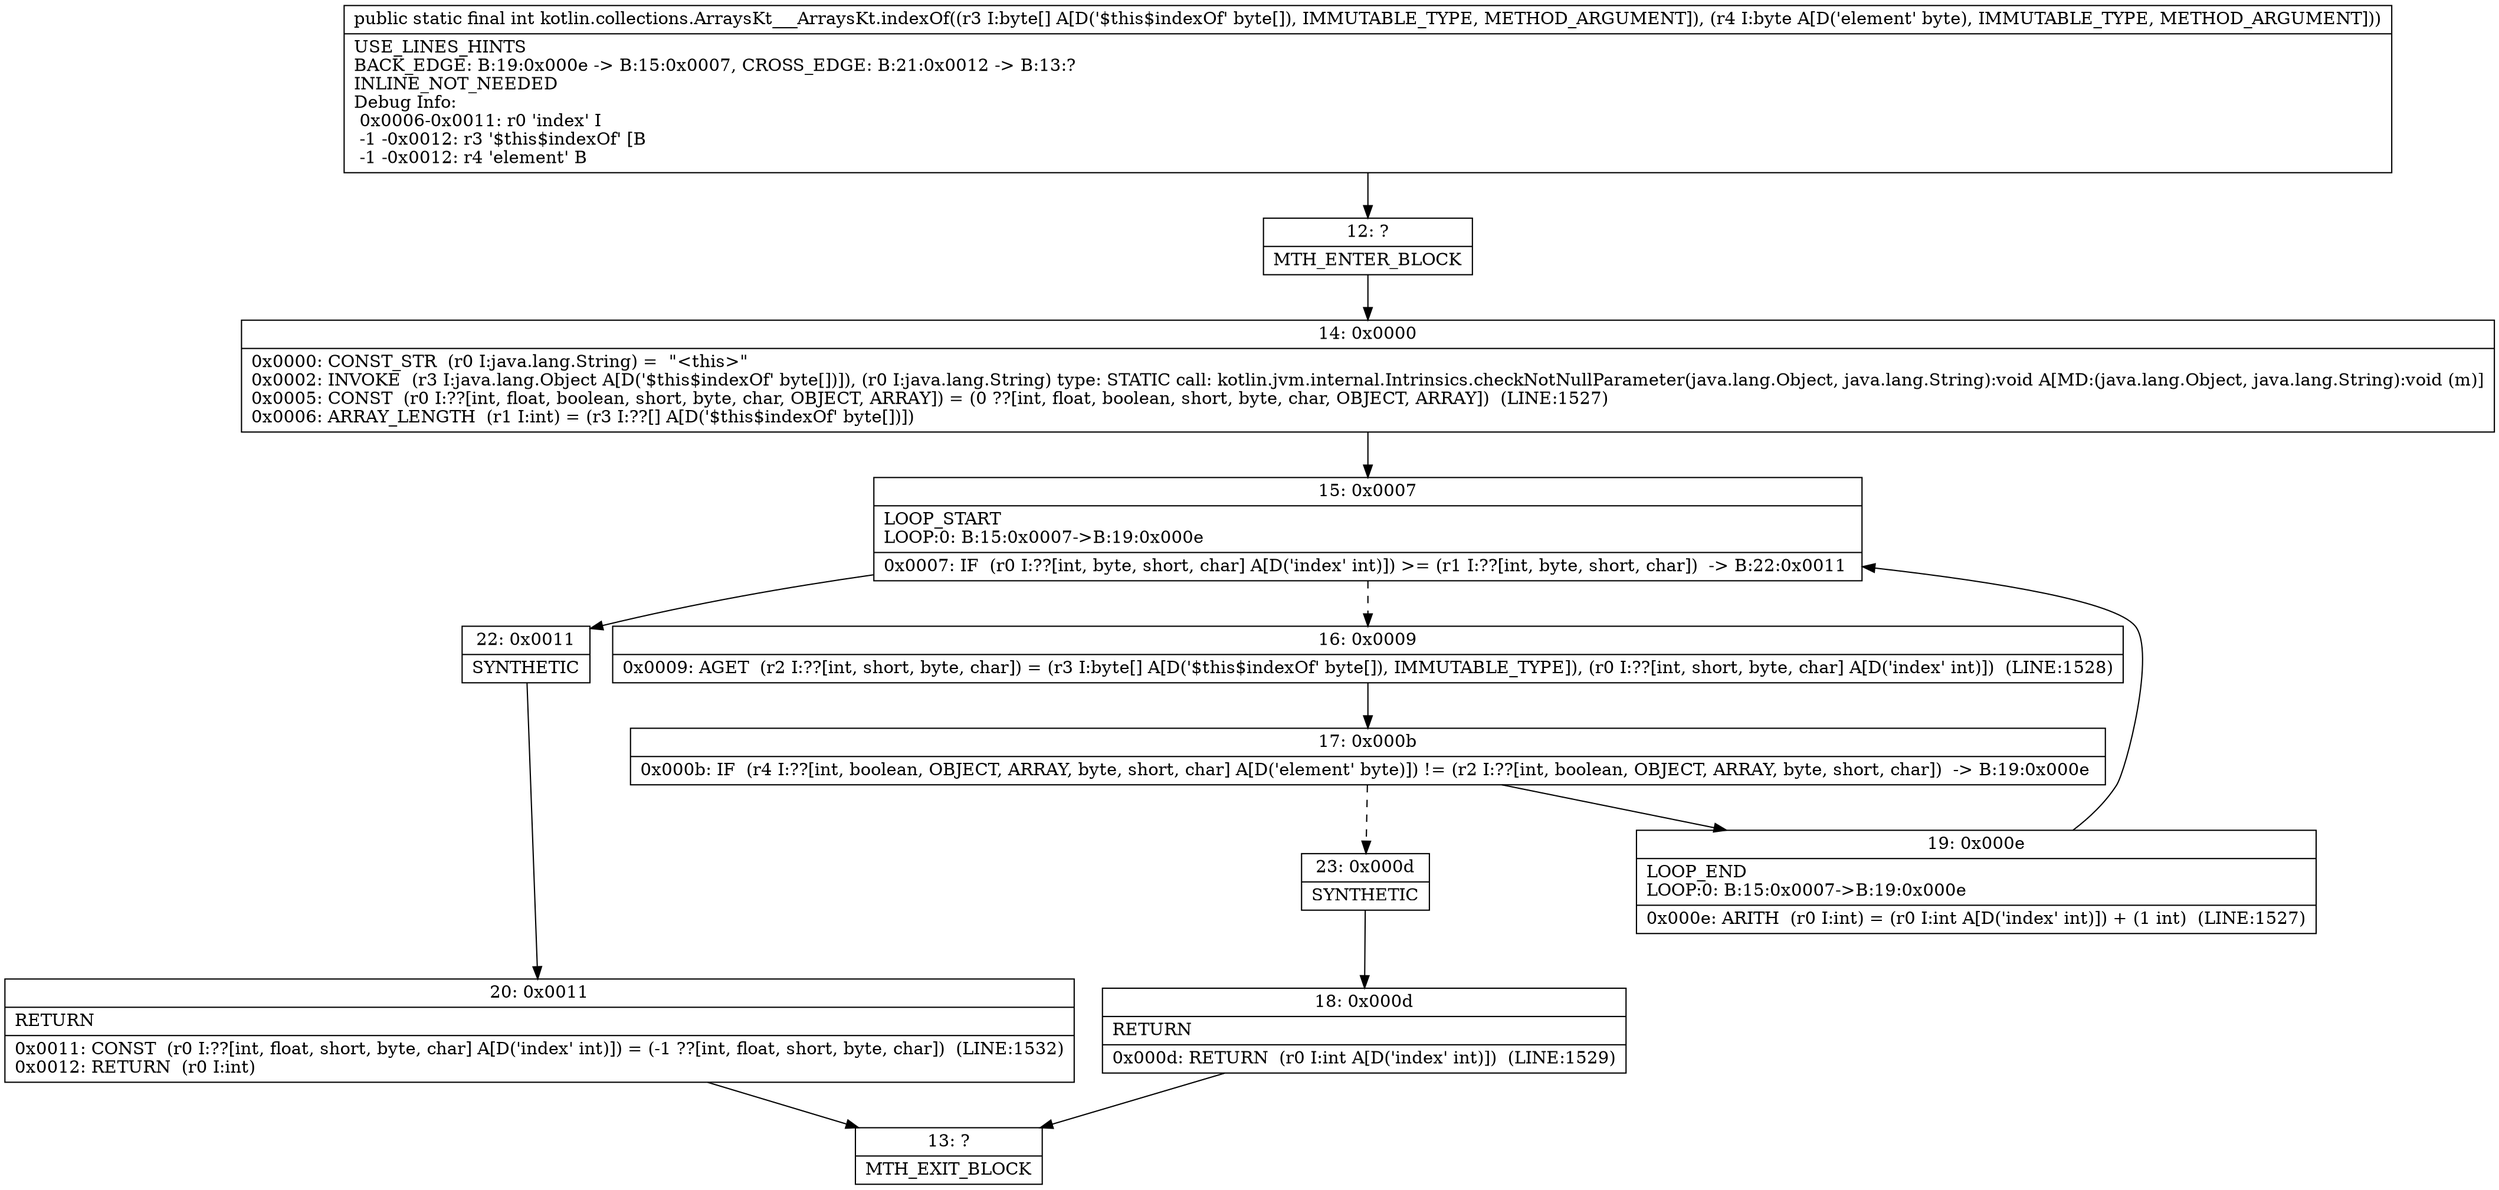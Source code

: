 digraph "CFG forkotlin.collections.ArraysKt___ArraysKt.indexOf([BB)I" {
Node_12 [shape=record,label="{12\:\ ?|MTH_ENTER_BLOCK\l}"];
Node_14 [shape=record,label="{14\:\ 0x0000|0x0000: CONST_STR  (r0 I:java.lang.String) =  \"\<this\>\" \l0x0002: INVOKE  (r3 I:java.lang.Object A[D('$this$indexOf' byte[])]), (r0 I:java.lang.String) type: STATIC call: kotlin.jvm.internal.Intrinsics.checkNotNullParameter(java.lang.Object, java.lang.String):void A[MD:(java.lang.Object, java.lang.String):void (m)]\l0x0005: CONST  (r0 I:??[int, float, boolean, short, byte, char, OBJECT, ARRAY]) = (0 ??[int, float, boolean, short, byte, char, OBJECT, ARRAY])  (LINE:1527)\l0x0006: ARRAY_LENGTH  (r1 I:int) = (r3 I:??[] A[D('$this$indexOf' byte[])]) \l}"];
Node_15 [shape=record,label="{15\:\ 0x0007|LOOP_START\lLOOP:0: B:15:0x0007\-\>B:19:0x000e\l|0x0007: IF  (r0 I:??[int, byte, short, char] A[D('index' int)]) \>= (r1 I:??[int, byte, short, char])  \-\> B:22:0x0011 \l}"];
Node_16 [shape=record,label="{16\:\ 0x0009|0x0009: AGET  (r2 I:??[int, short, byte, char]) = (r3 I:byte[] A[D('$this$indexOf' byte[]), IMMUTABLE_TYPE]), (r0 I:??[int, short, byte, char] A[D('index' int)])  (LINE:1528)\l}"];
Node_17 [shape=record,label="{17\:\ 0x000b|0x000b: IF  (r4 I:??[int, boolean, OBJECT, ARRAY, byte, short, char] A[D('element' byte)]) != (r2 I:??[int, boolean, OBJECT, ARRAY, byte, short, char])  \-\> B:19:0x000e \l}"];
Node_19 [shape=record,label="{19\:\ 0x000e|LOOP_END\lLOOP:0: B:15:0x0007\-\>B:19:0x000e\l|0x000e: ARITH  (r0 I:int) = (r0 I:int A[D('index' int)]) + (1 int)  (LINE:1527)\l}"];
Node_23 [shape=record,label="{23\:\ 0x000d|SYNTHETIC\l}"];
Node_18 [shape=record,label="{18\:\ 0x000d|RETURN\l|0x000d: RETURN  (r0 I:int A[D('index' int)])  (LINE:1529)\l}"];
Node_13 [shape=record,label="{13\:\ ?|MTH_EXIT_BLOCK\l}"];
Node_22 [shape=record,label="{22\:\ 0x0011|SYNTHETIC\l}"];
Node_20 [shape=record,label="{20\:\ 0x0011|RETURN\l|0x0011: CONST  (r0 I:??[int, float, short, byte, char] A[D('index' int)]) = (\-1 ??[int, float, short, byte, char])  (LINE:1532)\l0x0012: RETURN  (r0 I:int) \l}"];
MethodNode[shape=record,label="{public static final int kotlin.collections.ArraysKt___ArraysKt.indexOf((r3 I:byte[] A[D('$this$indexOf' byte[]), IMMUTABLE_TYPE, METHOD_ARGUMENT]), (r4 I:byte A[D('element' byte), IMMUTABLE_TYPE, METHOD_ARGUMENT]))  | USE_LINES_HINTS\lBACK_EDGE: B:19:0x000e \-\> B:15:0x0007, CROSS_EDGE: B:21:0x0012 \-\> B:13:?\lINLINE_NOT_NEEDED\lDebug Info:\l  0x0006\-0x0011: r0 'index' I\l  \-1 \-0x0012: r3 '$this$indexOf' [B\l  \-1 \-0x0012: r4 'element' B\l}"];
MethodNode -> Node_12;Node_12 -> Node_14;
Node_14 -> Node_15;
Node_15 -> Node_16[style=dashed];
Node_15 -> Node_22;
Node_16 -> Node_17;
Node_17 -> Node_19;
Node_17 -> Node_23[style=dashed];
Node_19 -> Node_15;
Node_23 -> Node_18;
Node_18 -> Node_13;
Node_22 -> Node_20;
Node_20 -> Node_13;
}

